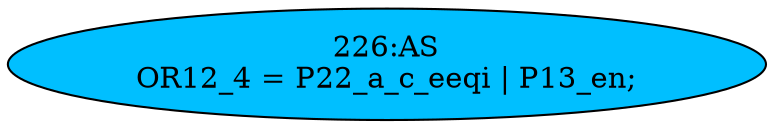 strict digraph "" {
	node [label="\N"];
	"226:AS"	 [ast="<pyverilog.vparser.ast.Assign object at 0x7f14ceedf690>",
		def_var="['OR12_4']",
		fillcolor=deepskyblue,
		label="226:AS
OR12_4 = P22_a_c_eeqi | P13_en;",
		statements="[]",
		style=filled,
		typ=Assign,
		use_var="['P22_a_c_eeqi', 'P13_en']"];
}
